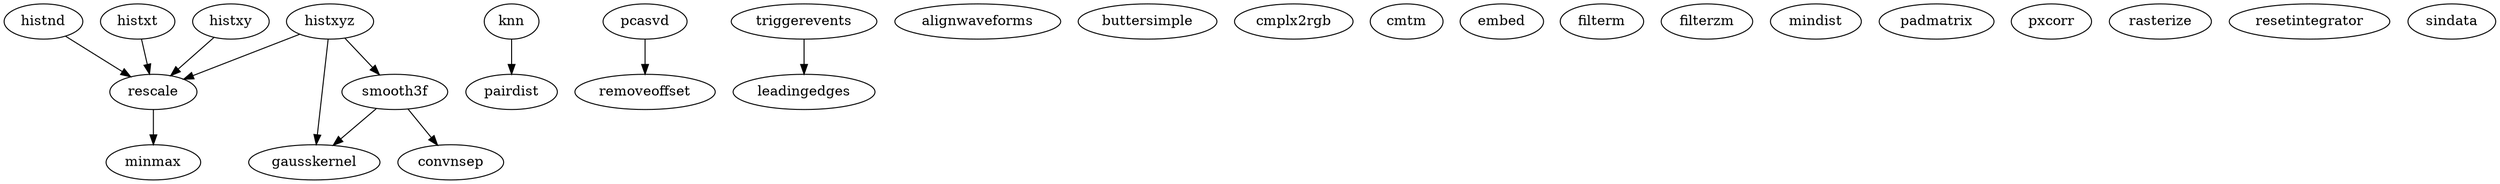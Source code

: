 /* Created by mdot for Matlab */
digraph m2html {
  histnd -> rescale;
  histxt -> rescale;
  histxy -> rescale;
  histxyz -> gausskernel;
  histxyz -> rescale;
  histxyz -> smooth3f;
  knn -> pairdist;
  pcasvd -> removeoffset;
  rescale -> minmax;
  smooth3f -> convnsep;
  smooth3f -> gausskernel;
  triggerevents -> leadingedges;

  alignwaveforms [URL="alignwaveforms.html"];
  buttersimple [URL="buttersimple.html"];
  cmplx2rgb [URL="cmplx2rgb.html"];
  cmtm [URL="cmtm.html"];
  convnsep [URL="convnsep.html"];
  embed [URL="embed.html"];
  filterm [URL="filterm.html"];
  filterzm [URL="filterzm.html"];
  gausskernel [URL="gausskernel.html"];
  histnd [URL="histnd.html"];
  histxt [URL="histxt.html"];
  histxy [URL="histxy.html"];
  histxyz [URL="histxyz.html"];
  knn [URL="knn.html"];
  leadingedges [URL="leadingedges.html"];
  mindist [URL="mindist.html"];
  minmax [URL="minmax.html"];
  padmatrix [URL="padmatrix.html"];
  pairdist [URL="pairdist.html"];
  pcasvd [URL="pcasvd.html"];
  pxcorr [URL="pxcorr.html"];
  rasterize [URL="rasterize.html"];
  removeoffset [URL="removeoffset.html"];
  rescale [URL="rescale.html"];
  resetintegrator [URL="resetintegrator.html"];
  sindata [URL="sindata.html"];
  smooth3f [URL="smooth3f.html"];
  triggerevents [URL="triggerevents.html"];
}